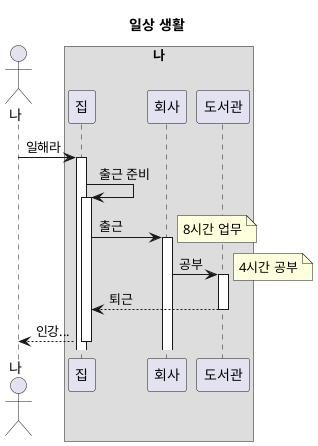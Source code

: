 @startuml

autoactivate on

title 일상 생활

actor 나 as user

box "나"
participant 집 as home
participant 회사 as company
participant 도서관 as library
end box

user -> home : 일해라
home -> home : 출근 준비
home -> company : 출근
note right
    8시간 업무
end note
company -> library : 공부
note right
    4시간 공부
end note
library --> home : 퇴근
home --> user : 인강...

@enduml


<!-- 이거 괜찮은데? -->